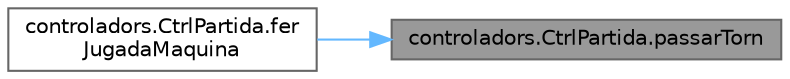 digraph "controladors.CtrlPartida.passarTorn"
{
 // INTERACTIVE_SVG=YES
 // LATEX_PDF_SIZE
  bgcolor="transparent";
  edge [fontname=Helvetica,fontsize=10,labelfontname=Helvetica,labelfontsize=10];
  node [fontname=Helvetica,fontsize=10,shape=box,height=0.2,width=0.4];
  rankdir="RL";
  Node1 [id="Node000001",label="controladors.CtrlPartida.passarTorn",height=0.2,width=0.4,color="gray40", fillcolor="grey60", style="filled", fontcolor="black",tooltip="Passa el torn al següent jugador."];
  Node1 -> Node2 [id="edge1_Node000001_Node000002",dir="back",color="steelblue1",style="solid",tooltip=" "];
  Node2 [id="Node000002",label="controladors.CtrlPartida.fer\lJugadaMaquina",height=0.2,width=0.4,color="grey40", fillcolor="white", style="filled",URL="$classcontroladors_1_1_ctrl_partida.html#afa4340f6a2cb198455d536ccaf87717b",tooltip="Gestiona el desenvolupament de la jugada de la màquina."];
}
